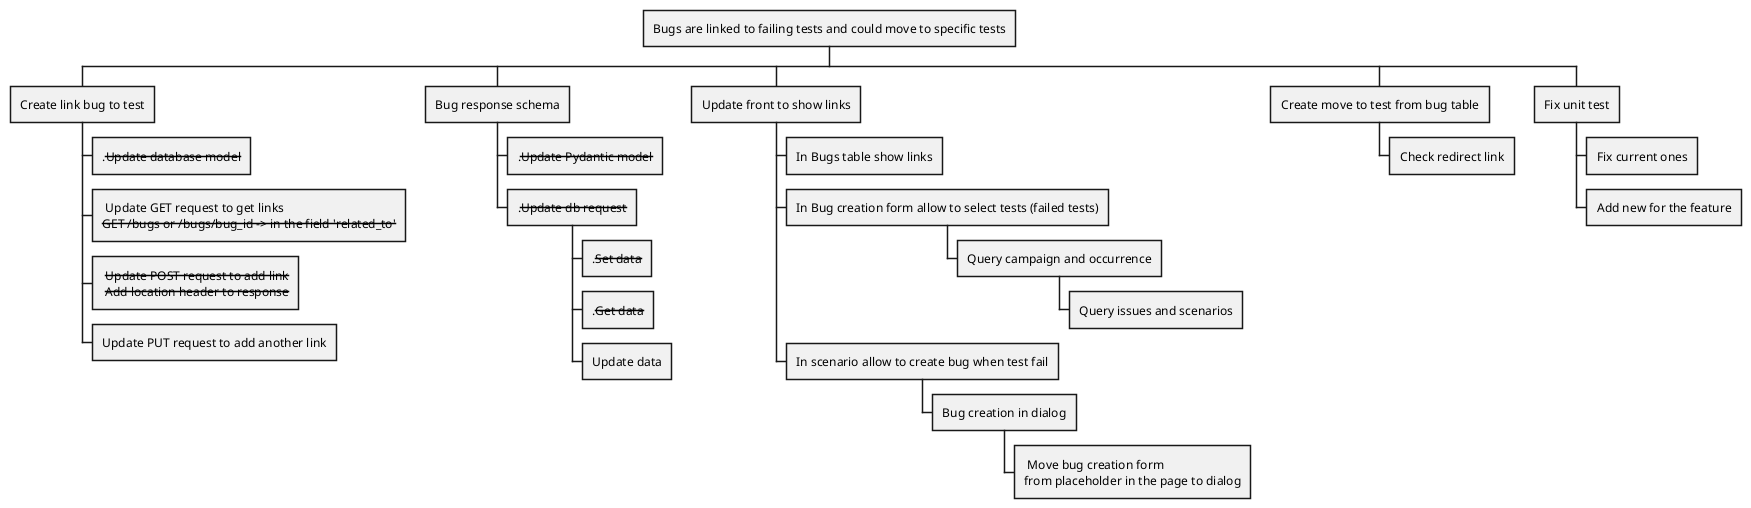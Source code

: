 @startwbs
'https://plantuml.com/wbs-diagram

'https://github.com/Hidden-goblin/eaidashboard/issues/67

* Bugs are linked to failing tests and could move to specific tests
** Create link bug to test
*** .--Update database model--
***: Update GET request to get links
--GET /bugs or /bugs/bug_id -> in the field 'related_to'--;
***: --Update POST request to add link--
 --Add location header to response--;
*** Update PUT request to add another link
** Bug response schema
*** .--Update Pydantic model--
*** .--Update db request--
**** .--Set data--
**** .--Get data--
**** Update data
** Update front to show links
*** In Bugs table show links
*** In Bug creation form allow to select tests (failed tests)
**** Query campaign and occurrence
***** Query issues and scenarios
*** In scenario allow to create bug when test fail
**** Bug creation in dialog
*****: Move bug creation form
from placeholder in the page to dialog;
** Create move to test from bug table
*** Check redirect link
** Fix unit test
*** Fix current ones
*** Add new for the feature

@endwbs